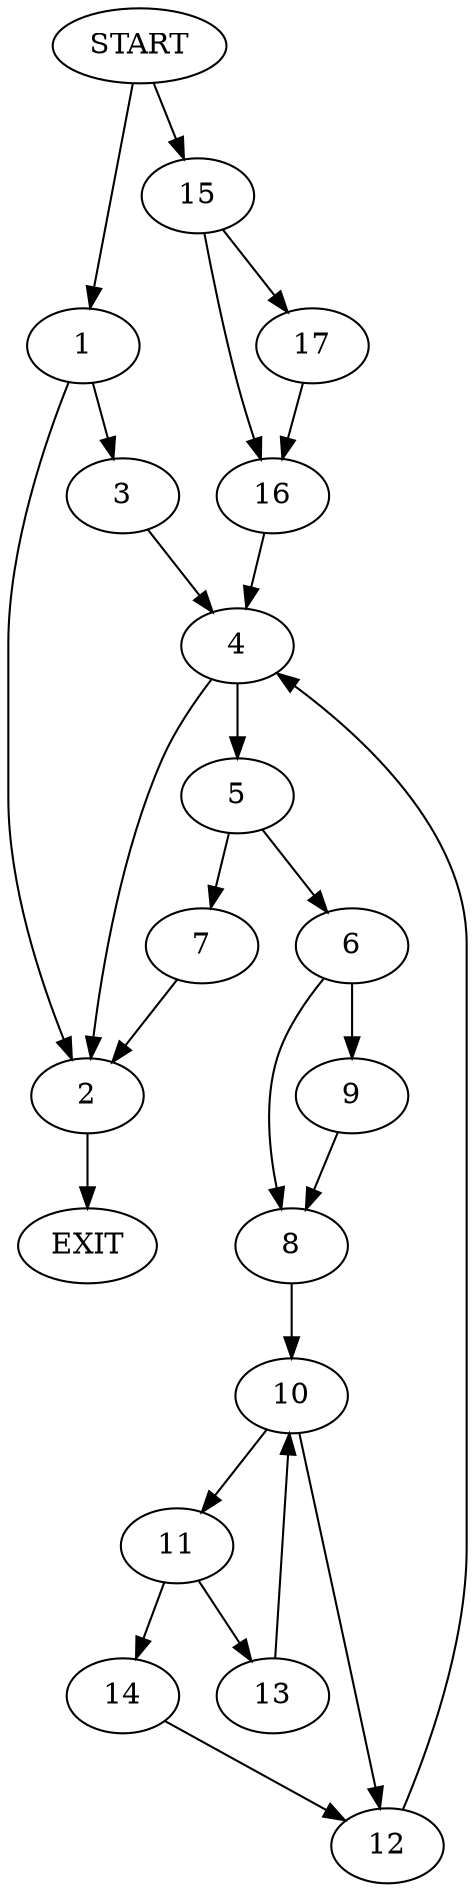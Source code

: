 digraph {
0 [label="START"]
18 [label="EXIT"]
0 -> 1
1 -> 2
1 -> 3
3 -> 4
2 -> 18
4 -> 5
4 -> 2
5 -> 6
5 -> 7
7 -> 2
6 -> 8
6 -> 9
8 -> 10
9 -> 8
10 -> 11
10 -> 12
11 -> 13
11 -> 14
12 -> 4
14 -> 12
13 -> 10
0 -> 15
15 -> 16
15 -> 17
16 -> 4
17 -> 16
}
